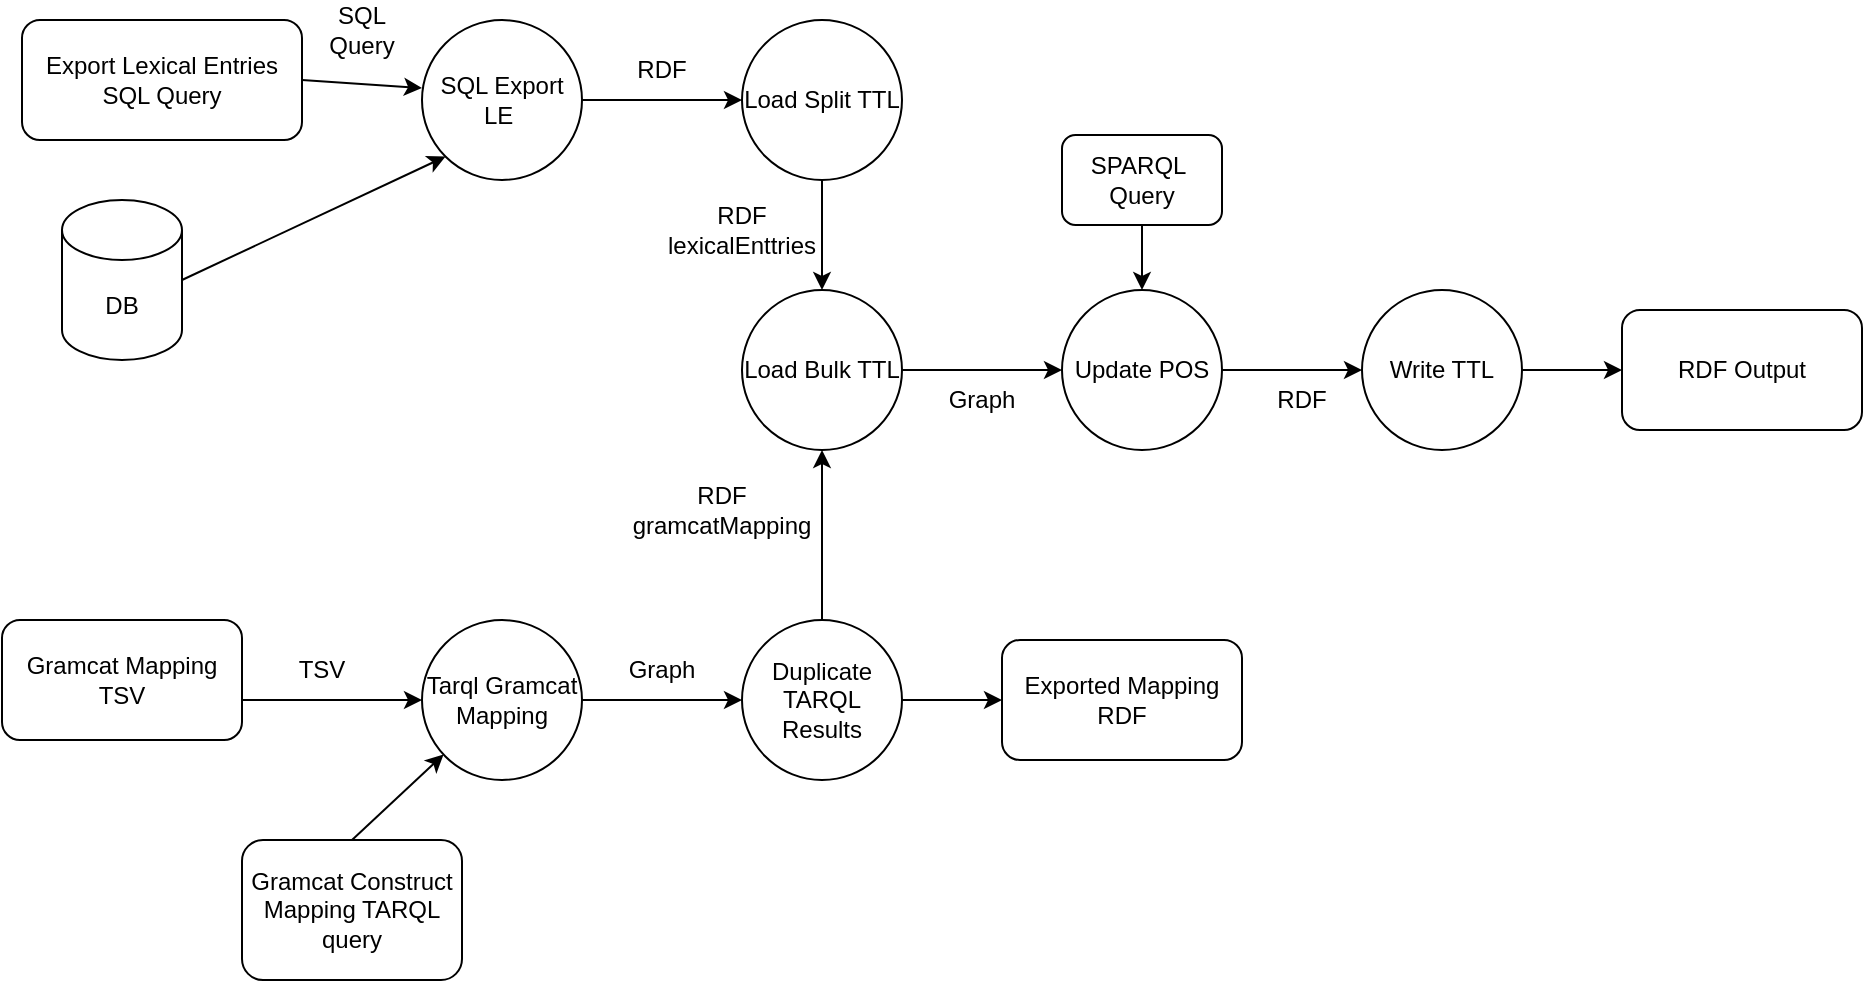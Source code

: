 <mxfile version="18.1.3" type="device"><diagram id="C5RBs43oDa-KdzZeNtuy" name="Page-1"><mxGraphModel dx="1422" dy="881" grid="1" gridSize="10" guides="1" tooltips="1" connect="1" arrows="1" fold="1" page="1" pageScale="1" pageWidth="827" pageHeight="1169" math="0" shadow="0"><root><mxCell id="WIyWlLk6GJQsqaUBKTNV-0"/><mxCell id="WIyWlLk6GJQsqaUBKTNV-1" parent="WIyWlLk6GJQsqaUBKTNV-0"/><mxCell id="Vn_h_MoExx-qiumS3Dcx-4" value="SQL Export LE&amp;nbsp;" style="ellipse;whiteSpace=wrap;html=1;aspect=fixed;" vertex="1" parent="WIyWlLk6GJQsqaUBKTNV-1"><mxGeometry x="220" y="30" width="80" height="80" as="geometry"/></mxCell><mxCell id="Vn_h_MoExx-qiumS3Dcx-5" value="" style="endArrow=classic;html=1;rounded=0;exitX=1;exitY=0.5;exitDx=0;exitDy=0;entryX=0;entryY=0.425;entryDx=0;entryDy=0;entryPerimeter=0;" edge="1" parent="WIyWlLk6GJQsqaUBKTNV-1" source="Vn_h_MoExx-qiumS3Dcx-33" target="Vn_h_MoExx-qiumS3Dcx-4"><mxGeometry width="50" height="50" relative="1" as="geometry"><mxPoint x="130" y="120" as="sourcePoint"/><mxPoint x="220" y="120" as="targetPoint"/></mxGeometry></mxCell><mxCell id="Vn_h_MoExx-qiumS3Dcx-6" value="SQL Query" style="text;html=1;strokeColor=none;fillColor=none;align=center;verticalAlign=middle;whiteSpace=wrap;rounded=0;" vertex="1" parent="WIyWlLk6GJQsqaUBKTNV-1"><mxGeometry x="160" y="20" width="60" height="30" as="geometry"/></mxCell><mxCell id="Vn_h_MoExx-qiumS3Dcx-7" value="Update POS" style="ellipse;whiteSpace=wrap;html=1;aspect=fixed;" vertex="1" parent="WIyWlLk6GJQsqaUBKTNV-1"><mxGeometry x="540" y="165" width="80" height="80" as="geometry"/></mxCell><mxCell id="Vn_h_MoExx-qiumS3Dcx-10" value="SPARQL&amp;nbsp; Query" style="rounded=1;whiteSpace=wrap;html=1;" vertex="1" parent="WIyWlLk6GJQsqaUBKTNV-1"><mxGeometry x="540" y="87.5" width="80" height="45" as="geometry"/></mxCell><mxCell id="Vn_h_MoExx-qiumS3Dcx-11" value="" style="endArrow=classic;html=1;rounded=0;exitX=0.5;exitY=1;exitDx=0;exitDy=0;entryX=0.5;entryY=0;entryDx=0;entryDy=0;" edge="1" parent="WIyWlLk6GJQsqaUBKTNV-1" source="Vn_h_MoExx-qiumS3Dcx-10" target="Vn_h_MoExx-qiumS3Dcx-7"><mxGeometry width="50" height="50" relative="1" as="geometry"><mxPoint x="540" y="220" as="sourcePoint"/><mxPoint x="590" y="170" as="targetPoint"/></mxGeometry></mxCell><mxCell id="Vn_h_MoExx-qiumS3Dcx-14" value="Write TTL" style="ellipse;whiteSpace=wrap;html=1;aspect=fixed;" vertex="1" parent="WIyWlLk6GJQsqaUBKTNV-1"><mxGeometry x="690" y="165" width="80" height="80" as="geometry"/></mxCell><mxCell id="Vn_h_MoExx-qiumS3Dcx-15" value="Tarql Gramcat Mapping" style="ellipse;whiteSpace=wrap;html=1;aspect=fixed;" vertex="1" parent="WIyWlLk6GJQsqaUBKTNV-1"><mxGeometry x="220" y="330" width="80" height="80" as="geometry"/></mxCell><mxCell id="Vn_h_MoExx-qiumS3Dcx-16" value="" style="endArrow=classic;html=1;rounded=0;exitX=1;exitY=0.5;exitDx=0;exitDy=0;entryX=0;entryY=0.5;entryDx=0;entryDy=0;" edge="1" parent="WIyWlLk6GJQsqaUBKTNV-1" target="Vn_h_MoExx-qiumS3Dcx-15"><mxGeometry width="50" height="50" relative="1" as="geometry"><mxPoint x="130" y="370" as="sourcePoint"/><mxPoint x="590" y="210" as="targetPoint"/></mxGeometry></mxCell><mxCell id="Vn_h_MoExx-qiumS3Dcx-17" value="TSV" style="text;html=1;strokeColor=none;fillColor=none;align=center;verticalAlign=middle;whiteSpace=wrap;rounded=0;" vertex="1" parent="WIyWlLk6GJQsqaUBKTNV-1"><mxGeometry x="140" y="340" width="60" height="30" as="geometry"/></mxCell><mxCell id="Vn_h_MoExx-qiumS3Dcx-18" value="Gramcat Construct Mapping TARQL query&lt;br&gt;" style="rounded=1;whiteSpace=wrap;html=1;" vertex="1" parent="WIyWlLk6GJQsqaUBKTNV-1"><mxGeometry x="130" y="440" width="110" height="70" as="geometry"/></mxCell><mxCell id="Vn_h_MoExx-qiumS3Dcx-19" value="" style="endArrow=classic;html=1;rounded=0;exitX=0.5;exitY=0;exitDx=0;exitDy=0;" edge="1" parent="WIyWlLk6GJQsqaUBKTNV-1" source="Vn_h_MoExx-qiumS3Dcx-18" target="Vn_h_MoExx-qiumS3Dcx-15"><mxGeometry width="50" height="50" relative="1" as="geometry"><mxPoint x="540" y="380" as="sourcePoint"/><mxPoint x="590" y="330" as="targetPoint"/></mxGeometry></mxCell><mxCell id="Vn_h_MoExx-qiumS3Dcx-20" value="Duplicate TARQL Results" style="ellipse;whiteSpace=wrap;html=1;aspect=fixed;" vertex="1" parent="WIyWlLk6GJQsqaUBKTNV-1"><mxGeometry x="380" y="330" width="80" height="80" as="geometry"/></mxCell><mxCell id="Vn_h_MoExx-qiumS3Dcx-22" value="" style="endArrow=classic;html=1;rounded=0;exitX=0.5;exitY=0;exitDx=0;exitDy=0;entryX=0.5;entryY=1;entryDx=0;entryDy=0;" edge="1" parent="WIyWlLk6GJQsqaUBKTNV-1" source="Vn_h_MoExx-qiumS3Dcx-20" target="Vn_h_MoExx-qiumS3Dcx-40"><mxGeometry width="50" height="50" relative="1" as="geometry"><mxPoint x="540" y="270" as="sourcePoint"/><mxPoint x="590" y="220" as="targetPoint"/></mxGeometry></mxCell><mxCell id="Vn_h_MoExx-qiumS3Dcx-24" value="" style="endArrow=classic;html=1;rounded=0;exitX=1;exitY=0.5;exitDx=0;exitDy=0;entryX=0;entryY=0.5;entryDx=0;entryDy=0;" edge="1" parent="WIyWlLk6GJQsqaUBKTNV-1" source="Vn_h_MoExx-qiumS3Dcx-15" target="Vn_h_MoExx-qiumS3Dcx-20"><mxGeometry width="50" height="50" relative="1" as="geometry"><mxPoint x="540" y="270" as="sourcePoint"/><mxPoint x="590" y="220" as="targetPoint"/></mxGeometry></mxCell><mxCell id="Vn_h_MoExx-qiumS3Dcx-25" value="Graph" style="text;html=1;strokeColor=none;fillColor=none;align=center;verticalAlign=middle;whiteSpace=wrap;rounded=0;" vertex="1" parent="WIyWlLk6GJQsqaUBKTNV-1"><mxGeometry x="310" y="340" width="60" height="30" as="geometry"/></mxCell><mxCell id="Vn_h_MoExx-qiumS3Dcx-26" value="" style="endArrow=classic;html=1;rounded=0;entryX=0;entryY=0.5;entryDx=0;entryDy=0;" edge="1" parent="WIyWlLk6GJQsqaUBKTNV-1" source="Vn_h_MoExx-qiumS3Dcx-4" target="Vn_h_MoExx-qiumS3Dcx-38"><mxGeometry width="50" height="50" relative="1" as="geometry"><mxPoint x="540" y="270" as="sourcePoint"/><mxPoint x="590" y="220" as="targetPoint"/></mxGeometry></mxCell><mxCell id="Vn_h_MoExx-qiumS3Dcx-27" value="" style="endArrow=classic;html=1;rounded=0;entryX=0;entryY=0.5;entryDx=0;entryDy=0;exitX=1;exitY=0.5;exitDx=0;exitDy=0;" edge="1" parent="WIyWlLk6GJQsqaUBKTNV-1" source="Vn_h_MoExx-qiumS3Dcx-7" target="Vn_h_MoExx-qiumS3Dcx-14"><mxGeometry width="50" height="50" relative="1" as="geometry"><mxPoint x="305.726" y="147.99" as="sourcePoint"/><mxPoint x="411.716" y="201.716" as="targetPoint"/></mxGeometry></mxCell><mxCell id="Vn_h_MoExx-qiumS3Dcx-28" value="Graph" style="text;html=1;strokeColor=none;fillColor=none;align=center;verticalAlign=middle;whiteSpace=wrap;rounded=0;" vertex="1" parent="WIyWlLk6GJQsqaUBKTNV-1"><mxGeometry x="470" y="205" width="60" height="30" as="geometry"/></mxCell><mxCell id="Vn_h_MoExx-qiumS3Dcx-30" value="RDF" style="text;html=1;strokeColor=none;fillColor=none;align=center;verticalAlign=middle;whiteSpace=wrap;rounded=0;" vertex="1" parent="WIyWlLk6GJQsqaUBKTNV-1"><mxGeometry x="630" y="205" width="60" height="30" as="geometry"/></mxCell><mxCell id="Vn_h_MoExx-qiumS3Dcx-31" value="" style="endArrow=classic;html=1;rounded=0;exitX=1;exitY=0.5;exitDx=0;exitDy=0;entryX=0;entryY=0.5;entryDx=0;entryDy=0;" edge="1" parent="WIyWlLk6GJQsqaUBKTNV-1" source="Vn_h_MoExx-qiumS3Dcx-14" target="Vn_h_MoExx-qiumS3Dcx-35"><mxGeometry width="50" height="50" relative="1" as="geometry"><mxPoint x="350" y="230" as="sourcePoint"/><mxPoint x="710" y="220" as="targetPoint"/></mxGeometry></mxCell><mxCell id="Vn_h_MoExx-qiumS3Dcx-33" value="Export Lexical Entries SQL Query" style="rounded=1;whiteSpace=wrap;html=1;" vertex="1" parent="WIyWlLk6GJQsqaUBKTNV-1"><mxGeometry x="20" y="30" width="140" height="60" as="geometry"/></mxCell><mxCell id="Vn_h_MoExx-qiumS3Dcx-34" value="Gramcat Mapping TSV" style="rounded=1;whiteSpace=wrap;html=1;" vertex="1" parent="WIyWlLk6GJQsqaUBKTNV-1"><mxGeometry x="10" y="330" width="120" height="60" as="geometry"/></mxCell><mxCell id="Vn_h_MoExx-qiumS3Dcx-35" value="RDF Output" style="rounded=1;whiteSpace=wrap;html=1;" vertex="1" parent="WIyWlLk6GJQsqaUBKTNV-1"><mxGeometry x="820" y="175" width="120" height="60" as="geometry"/></mxCell><mxCell id="Vn_h_MoExx-qiumS3Dcx-36" value="DB" style="shape=cylinder3;whiteSpace=wrap;html=1;boundedLbl=1;backgroundOutline=1;size=15;" vertex="1" parent="WIyWlLk6GJQsqaUBKTNV-1"><mxGeometry x="40" y="120" width="60" height="80" as="geometry"/></mxCell><mxCell id="Vn_h_MoExx-qiumS3Dcx-37" value="" style="endArrow=classic;html=1;rounded=0;exitX=1;exitY=0.5;exitDx=0;exitDy=0;exitPerimeter=0;entryX=0;entryY=1;entryDx=0;entryDy=0;" edge="1" parent="WIyWlLk6GJQsqaUBKTNV-1" source="Vn_h_MoExx-qiumS3Dcx-36" target="Vn_h_MoExx-qiumS3Dcx-4"><mxGeometry width="50" height="50" relative="1" as="geometry"><mxPoint x="550" y="310" as="sourcePoint"/><mxPoint x="220" y="120" as="targetPoint"/></mxGeometry></mxCell><mxCell id="Vn_h_MoExx-qiumS3Dcx-38" value="Load Split TTL" style="ellipse;whiteSpace=wrap;html=1;aspect=fixed;" vertex="1" parent="WIyWlLk6GJQsqaUBKTNV-1"><mxGeometry x="380" y="30" width="80" height="80" as="geometry"/></mxCell><mxCell id="Vn_h_MoExx-qiumS3Dcx-39" value="RDF" style="text;html=1;strokeColor=none;fillColor=none;align=center;verticalAlign=middle;whiteSpace=wrap;rounded=0;" vertex="1" parent="WIyWlLk6GJQsqaUBKTNV-1"><mxGeometry x="310" y="40" width="60" height="30" as="geometry"/></mxCell><mxCell id="Vn_h_MoExx-qiumS3Dcx-40" value="Load Bulk TTL" style="ellipse;whiteSpace=wrap;html=1;aspect=fixed;" vertex="1" parent="WIyWlLk6GJQsqaUBKTNV-1"><mxGeometry x="380" y="165" width="80" height="80" as="geometry"/></mxCell><mxCell id="Vn_h_MoExx-qiumS3Dcx-41" value="RDF&lt;br&gt;lexicalEnttries" style="text;html=1;strokeColor=none;fillColor=none;align=center;verticalAlign=middle;whiteSpace=wrap;rounded=0;" vertex="1" parent="WIyWlLk6GJQsqaUBKTNV-1"><mxGeometry x="350" y="120" width="60" height="30" as="geometry"/></mxCell><mxCell id="Vn_h_MoExx-qiumS3Dcx-43" value="" style="endArrow=classic;html=1;rounded=0;exitX=0.5;exitY=1;exitDx=0;exitDy=0;entryX=0.5;entryY=0;entryDx=0;entryDy=0;" edge="1" parent="WIyWlLk6GJQsqaUBKTNV-1" source="Vn_h_MoExx-qiumS3Dcx-38" target="Vn_h_MoExx-qiumS3Dcx-40"><mxGeometry width="50" height="50" relative="1" as="geometry"><mxPoint x="350" y="230" as="sourcePoint"/><mxPoint x="400" y="230" as="targetPoint"/></mxGeometry></mxCell><mxCell id="Vn_h_MoExx-qiumS3Dcx-45" value="Exported Mapping RDF" style="rounded=1;whiteSpace=wrap;html=1;" vertex="1" parent="WIyWlLk6GJQsqaUBKTNV-1"><mxGeometry x="510" y="340" width="120" height="60" as="geometry"/></mxCell><mxCell id="Vn_h_MoExx-qiumS3Dcx-46" value="" style="endArrow=classic;html=1;rounded=0;exitX=1;exitY=0.5;exitDx=0;exitDy=0;entryX=0;entryY=0.5;entryDx=0;entryDy=0;" edge="1" parent="WIyWlLk6GJQsqaUBKTNV-1" source="Vn_h_MoExx-qiumS3Dcx-20" target="Vn_h_MoExx-qiumS3Dcx-45"><mxGeometry width="50" height="50" relative="1" as="geometry"><mxPoint x="430" y="340" as="sourcePoint"/><mxPoint x="430" y="255" as="targetPoint"/></mxGeometry></mxCell><mxCell id="Vn_h_MoExx-qiumS3Dcx-47" value="RDF&lt;br&gt;gramcatMapping" style="text;html=1;strokeColor=none;fillColor=none;align=center;verticalAlign=middle;whiteSpace=wrap;rounded=0;" vertex="1" parent="WIyWlLk6GJQsqaUBKTNV-1"><mxGeometry x="340" y="260" width="60" height="30" as="geometry"/></mxCell><mxCell id="Vn_h_MoExx-qiumS3Dcx-48" value="" style="endArrow=classic;html=1;rounded=0;entryX=0;entryY=0.5;entryDx=0;entryDy=0;exitX=1;exitY=0.5;exitDx=0;exitDy=0;" edge="1" parent="WIyWlLk6GJQsqaUBKTNV-1" source="Vn_h_MoExx-qiumS3Dcx-40" target="Vn_h_MoExx-qiumS3Dcx-7"><mxGeometry width="50" height="50" relative="1" as="geometry"><mxPoint x="630" y="215" as="sourcePoint"/><mxPoint x="710" y="120" as="targetPoint"/></mxGeometry></mxCell></root></mxGraphModel></diagram></mxfile>